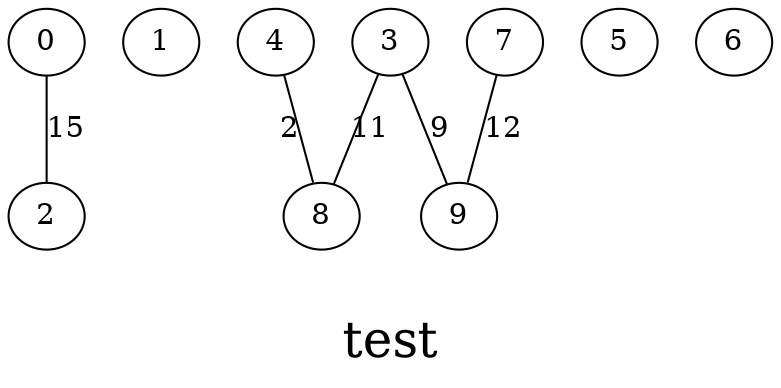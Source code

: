 /*****
test
*****/

graph G {
  graph [splines=false overlap=false]
  node  [shape=ellipse, width=0.3, height=0.3]
  0 ;
  1 ;
  2 ;
  3 ;
  4 ;
  5 ;
  6 ;
  7 ;
  8 ;
  9 ;
  0 -- 2 [label=15];
1;
  3 -- 8 [label=11];
  3 -- 9 [label=9];
  4 -- 8 [label=2];
5;
6;
  7 -- 9 [label=12];
  label = "\ntest\n";  fontsize=24;
}
